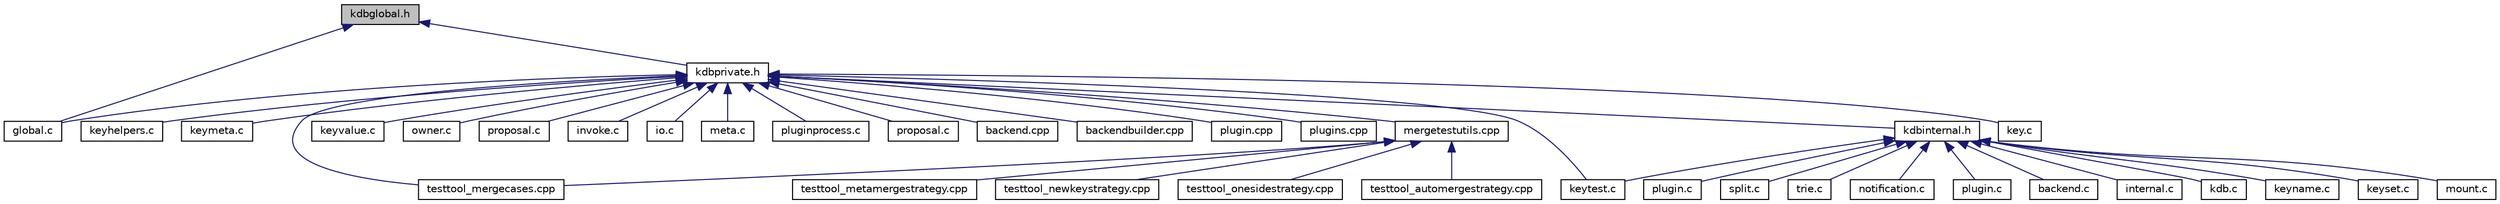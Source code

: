 digraph "kdbglobal.h"
{
  edge [fontname="Helvetica",fontsize="10",labelfontname="Helvetica",labelfontsize="10"];
  node [fontname="Helvetica",fontsize="10",shape=record];
  Node7 [label="kdbglobal.h",height=0.2,width=0.4,color="black", fillcolor="grey75", style="filled", fontcolor="black"];
  Node7 -> Node8 [dir="back",color="midnightblue",fontsize="10",style="solid"];
  Node8 [label="global.c",height=0.2,width=0.4,color="black", fillcolor="white", style="filled",URL="$global_8c.html",tooltip="Helpers for global plugins. "];
  Node7 -> Node9 [dir="back",color="midnightblue",fontsize="10",style="solid"];
  Node9 [label="kdbprivate.h",height=0.2,width=0.4,color="black", fillcolor="white", style="filled",URL="$kdbprivate_8h.html",tooltip="Private declarations. "];
  Node9 -> Node8 [dir="back",color="midnightblue",fontsize="10",style="solid"];
  Node9 -> Node10 [dir="back",color="midnightblue",fontsize="10",style="solid"];
  Node10 [label="key.c",height=0.2,width=0.4,color="black", fillcolor="white", style="filled",URL="$key_8c.html",tooltip="Methods for Key manipulation. "];
  Node9 -> Node11 [dir="back",color="midnightblue",fontsize="10",style="solid"];
  Node11 [label="keyhelpers.c",height=0.2,width=0.4,color="black", fillcolor="white", style="filled",URL="$keyhelpers_8c.html",tooltip="Helpers for key manipulation. "];
  Node9 -> Node12 [dir="back",color="midnightblue",fontsize="10",style="solid"];
  Node12 [label="keymeta.c",height=0.2,width=0.4,color="black", fillcolor="white", style="filled",URL="$keymeta_8c.html",tooltip="Methods to do various operations on Key metadata. "];
  Node9 -> Node13 [dir="back",color="midnightblue",fontsize="10",style="solid"];
  Node13 [label="keytest.c",height=0.2,width=0.4,color="black", fillcolor="white", style="filled",URL="$keytest_8c.html",tooltip="Methods for making tests. "];
  Node9 -> Node14 [dir="back",color="midnightblue",fontsize="10",style="solid"];
  Node14 [label="keyvalue.c",height=0.2,width=0.4,color="black", fillcolor="white", style="filled",URL="$keyvalue_8c.html",tooltip="Methods for Key value manipulation. "];
  Node9 -> Node15 [dir="back",color="midnightblue",fontsize="10",style="solid"];
  Node15 [label="owner.c",height=0.2,width=0.4,color="black", fillcolor="white", style="filled",URL="$owner_8c.html",tooltip="Obsolete owner methods. "];
  Node9 -> Node16 [dir="back",color="midnightblue",fontsize="10",style="solid"];
  Node16 [label="proposal.c",height=0.2,width=0.4,color="black", fillcolor="white", style="filled",URL="$elektra_2proposal_8c.html",tooltip="Implementation of proposed API enhancements. "];
  Node9 -> Node17 [dir="back",color="midnightblue",fontsize="10",style="solid"];
  Node17 [label="invoke.c",height=0.2,width=0.4,color="black", fillcolor="white", style="filled",URL="$invoke_8c.html",tooltip="Library for invoking exported plugin functions. "];
  Node9 -> Node18 [dir="back",color="midnightblue",fontsize="10",style="solid"];
  Node18 [label="io.c",height=0.2,width=0.4,color="black", fillcolor="white", style="filled",URL="$io_8c.html",tooltip="Implementation of I/O functions as defined in kdbio.h. "];
  Node9 -> Node19 [dir="back",color="midnightblue",fontsize="10",style="solid"];
  Node19 [label="meta.c",height=0.2,width=0.4,color="black", fillcolor="white", style="filled",URL="$meta_8c.html",tooltip="Methods for metadata manipulation. "];
  Node9 -> Node20 [dir="back",color="midnightblue",fontsize="10",style="solid"];
  Node20 [label="pluginprocess.c",height=0.2,width=0.4,color="black", fillcolor="white", style="filled",URL="$pluginprocess_8c.html",tooltip="Source for the pluginprocess library. "];
  Node9 -> Node21 [dir="back",color="midnightblue",fontsize="10",style="solid"];
  Node21 [label="proposal.c",height=0.2,width=0.4,color="black", fillcolor="white", style="filled",URL="$proposal_2proposal_8c.html",tooltip="Implementation of proposed API enhancements. "];
  Node9 -> Node22 [dir="back",color="midnightblue",fontsize="10",style="solid"];
  Node22 [label="backend.cpp",height=0.2,width=0.4,color="black", fillcolor="white", style="filled",URL="$src_2backend_8cpp.html",tooltip="Implementation of backend. "];
  Node9 -> Node23 [dir="back",color="midnightblue",fontsize="10",style="solid"];
  Node23 [label="backendbuilder.cpp",height=0.2,width=0.4,color="black", fillcolor="white", style="filled",URL="$backendbuilder_8cpp.html",tooltip="Implementation of backend builder. "];
  Node9 -> Node24 [dir="back",color="midnightblue",fontsize="10",style="solid"];
  Node24 [label="plugin.cpp",height=0.2,width=0.4,color="black", fillcolor="white", style="filled",URL="$plugin_8cpp.html",tooltip="Implementation of plugin. "];
  Node9 -> Node25 [dir="back",color="midnightblue",fontsize="10",style="solid"];
  Node25 [label="plugins.cpp",height=0.2,width=0.4,color="black", fillcolor="white", style="filled",URL="$plugins_8cpp.html",tooltip="Implementation of set/get/error plugins. "];
  Node9 -> Node26 [dir="back",color="midnightblue",fontsize="10",style="solid"];
  Node26 [label="mergetestutils.cpp",height=0.2,width=0.4,color="black", fillcolor="white", style="filled",URL="$mergetestutils_8cpp.html",tooltip="Implements a helper class for merge related tests. "];
  Node26 -> Node27 [dir="back",color="midnightblue",fontsize="10",style="solid"];
  Node27 [label="testtool_automergestrategy.cpp",height=0.2,width=0.4,color="black", fillcolor="white", style="filled",URL="$testtool__automergestrategy_8cpp.html",tooltip="Tests for the AutoMergeStrategy. "];
  Node26 -> Node28 [dir="back",color="midnightblue",fontsize="10",style="solid"];
  Node28 [label="testtool_mergecases.cpp",height=0.2,width=0.4,color="black", fillcolor="white", style="filled",URL="$testtool__mergecases_8cpp.html",tooltip="Tests for the ThreeWayMerge. "];
  Node26 -> Node29 [dir="back",color="midnightblue",fontsize="10",style="solid"];
  Node29 [label="testtool_metamergestrategy.cpp",height=0.2,width=0.4,color="black", fillcolor="white", style="filled",URL="$testtool__metamergestrategy_8cpp.html",tooltip="Tests for the MetaMergeStrategy. "];
  Node26 -> Node30 [dir="back",color="midnightblue",fontsize="10",style="solid"];
  Node30 [label="testtool_newkeystrategy.cpp",height=0.2,width=0.4,color="black", fillcolor="white", style="filled",URL="$testtool__newkeystrategy_8cpp.html",tooltip="Tests for the NewKeyStrategy. "];
  Node26 -> Node31 [dir="back",color="midnightblue",fontsize="10",style="solid"];
  Node31 [label="testtool_onesidestrategy.cpp",height=0.2,width=0.4,color="black", fillcolor="white", style="filled",URL="$testtool__onesidestrategy_8cpp.html",tooltip="Tests for the OneSideStrategy. "];
  Node9 -> Node28 [dir="back",color="midnightblue",fontsize="10",style="solid"];
  Node9 -> Node32 [dir="back",color="midnightblue",fontsize="10",style="solid"];
  Node32 [label="kdbinternal.h",height=0.2,width=0.4,color="black", fillcolor="white", style="filled",URL="$kdbinternal_8h.html",tooltip="Includes most internal header files. "];
  Node32 -> Node33 [dir="back",color="midnightblue",fontsize="10",style="solid"];
  Node33 [label="backend.c",height=0.2,width=0.4,color="black", fillcolor="white", style="filled",URL="$backend_8c.html",tooltip="Everything related to a backend. "];
  Node32 -> Node34 [dir="back",color="midnightblue",fontsize="10",style="solid"];
  Node34 [label="internal.c",height=0.2,width=0.4,color="black", fillcolor="white", style="filled",URL="$internal_8c.html",tooltip="Internal methods for Elektra. "];
  Node32 -> Node35 [dir="back",color="midnightblue",fontsize="10",style="solid"];
  Node35 [label="kdb.c",height=0.2,width=0.4,color="black", fillcolor="white", style="filled",URL="$kdb_8c.html",tooltip="Low level functions for access the Key Database. "];
  Node32 -> Node36 [dir="back",color="midnightblue",fontsize="10",style="solid"];
  Node36 [label="keyname.c",height=0.2,width=0.4,color="black", fillcolor="white", style="filled",URL="$elektra_2keyname_8c.html",tooltip="Methods for Key name manipulation. "];
  Node32 -> Node37 [dir="back",color="midnightblue",fontsize="10",style="solid"];
  Node37 [label="keyset.c",height=0.2,width=0.4,color="black", fillcolor="white", style="filled",URL="$keyset_8c.html",tooltip="Methods for key sets. "];
  Node32 -> Node13 [dir="back",color="midnightblue",fontsize="10",style="solid"];
  Node32 -> Node38 [dir="back",color="midnightblue",fontsize="10",style="solid"];
  Node38 [label="mount.c",height=0.2,width=0.4,color="black", fillcolor="white", style="filled",URL="$mount_8c.html",tooltip="Internals of mount functionality. "];
  Node32 -> Node39 [dir="back",color="midnightblue",fontsize="10",style="solid"];
  Node39 [label="plugin.c",height=0.2,width=0.4,color="black", fillcolor="white", style="filled",URL="$elektra_2plugin_8c.html",tooltip="Interna of plugin functionality. "];
  Node32 -> Node40 [dir="back",color="midnightblue",fontsize="10",style="solid"];
  Node40 [label="split.c",height=0.2,width=0.4,color="black", fillcolor="white", style="filled",URL="$split_8c.html",tooltip="Interna of splitting functionality. "];
  Node32 -> Node41 [dir="back",color="midnightblue",fontsize="10",style="solid"];
  Node41 [label="trie.c",height=0.2,width=0.4,color="black", fillcolor="white", style="filled",URL="$trie_8c.html",tooltip="Interna of trie functionality. "];
  Node32 -> Node42 [dir="back",color="midnightblue",fontsize="10",style="solid"];
  Node42 [label="notification.c",height=0.2,width=0.4,color="black", fillcolor="white", style="filled",URL="$notification_8c.html",tooltip="Implementation of notification functions as defined in kdbnotification.h. "];
  Node32 -> Node43 [dir="back",color="midnightblue",fontsize="10",style="solid"];
  Node43 [label="plugin.c",height=0.2,width=0.4,color="black", fillcolor="white", style="filled",URL="$plugin_2plugin_8c.html",tooltip="Access plugin handle. "];
}
